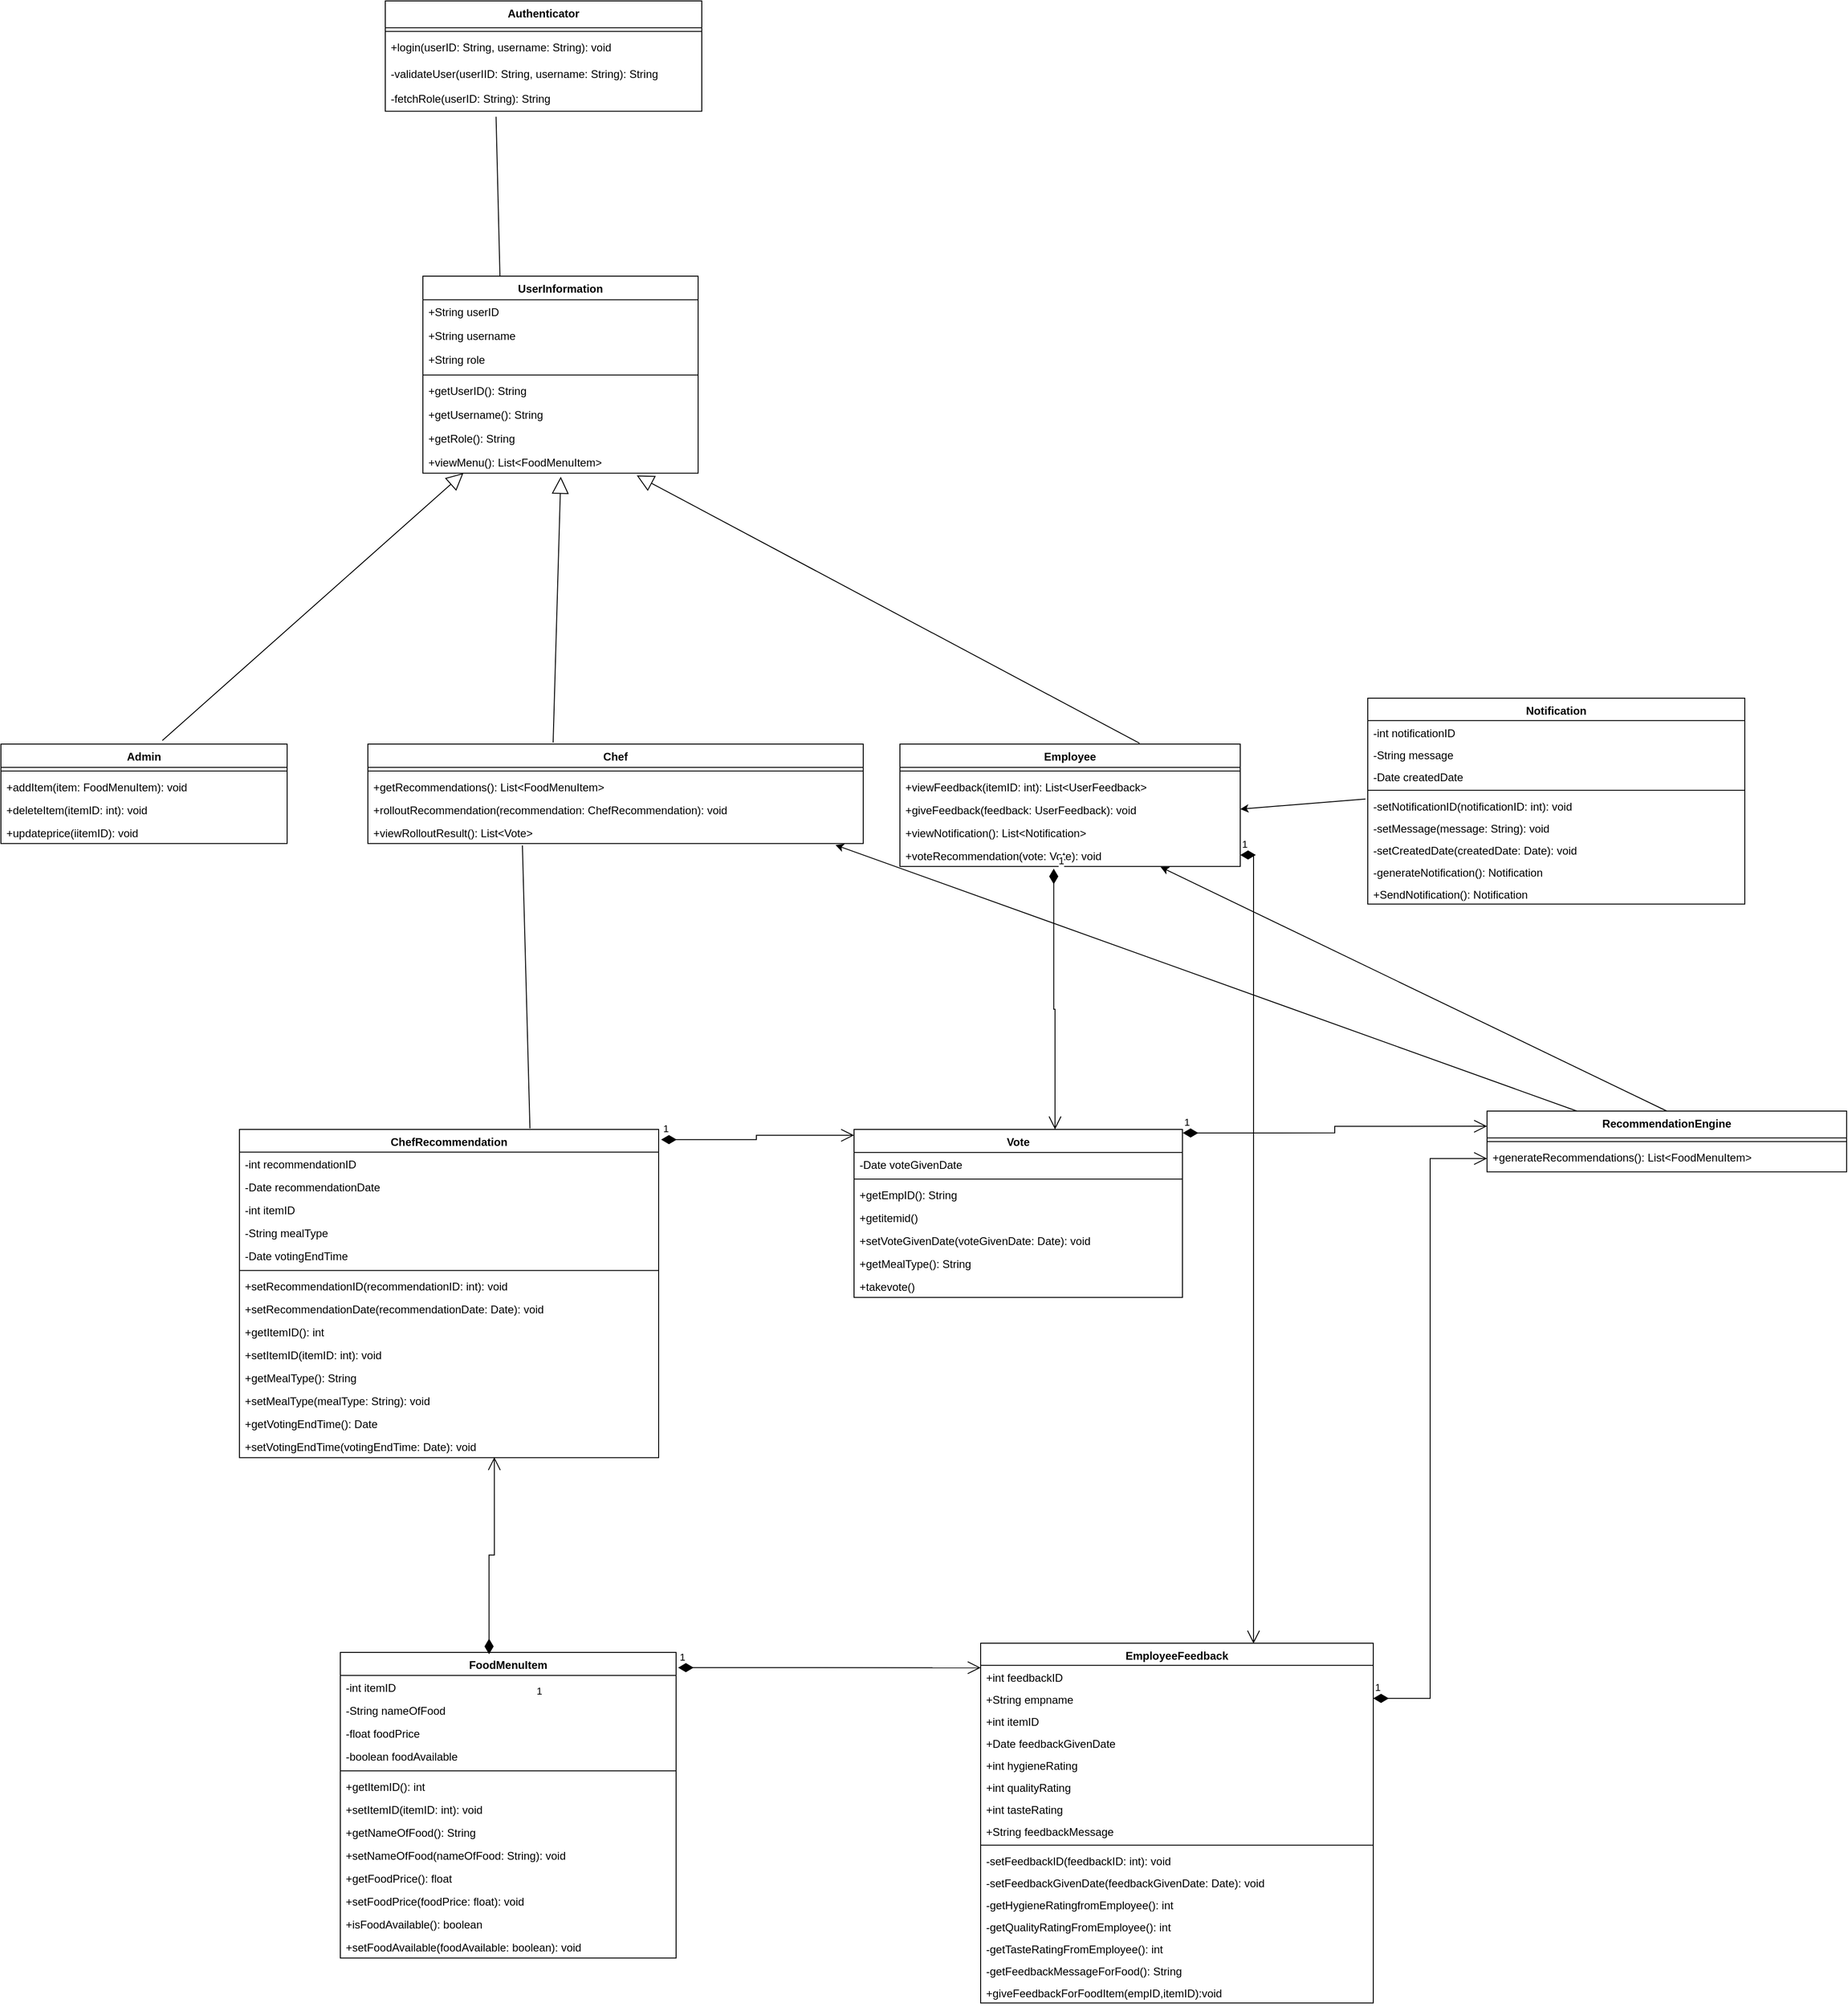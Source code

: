 <mxfile version="24.5.3" type="device">
  <diagram id="C5RBs43oDa-KdzZeNtuy" name="Page-1">
    <mxGraphModel dx="33" dy="411" grid="1" gridSize="10" guides="1" tooltips="1" connect="1" arrows="1" fold="1" page="1" pageScale="1" pageWidth="827" pageHeight="1169" math="0" shadow="0">
      <root>
        <mxCell id="WIyWlLk6GJQsqaUBKTNV-0" />
        <mxCell id="WIyWlLk6GJQsqaUBKTNV-1" parent="WIyWlLk6GJQsqaUBKTNV-0" />
        <mxCell id="cY4BxSLgCt7iq80Eg620-0" value="Authenticator" style="swimlane;fontStyle=1;align=center;verticalAlign=top;childLayout=stackLayout;horizontal=1;startSize=29.2;horizontalStack=0;resizeParent=1;resizeParentMax=0;resizeLast=0;collapsible=0;marginBottom=0;" parent="WIyWlLk6GJQsqaUBKTNV-1" vertex="1">
          <mxGeometry x="1309" y="330" width="345" height="120.2" as="geometry" />
        </mxCell>
        <mxCell id="cY4BxSLgCt7iq80Eg620-1" style="line;strokeWidth=1;fillColor=none;align=left;verticalAlign=middle;spacingTop=-1;spacingLeft=3;spacingRight=3;rotatable=0;labelPosition=right;points=[];portConstraint=eastwest;strokeColor=inherit;" parent="cY4BxSLgCt7iq80Eg620-0" vertex="1">
          <mxGeometry y="29.2" width="345" height="8" as="geometry" />
        </mxCell>
        <mxCell id="cY4BxSLgCt7iq80Eg620-2" value="+login(userID: String, username: String): void" style="text;strokeColor=none;fillColor=none;align=left;verticalAlign=top;spacingLeft=4;spacingRight=4;overflow=hidden;rotatable=0;points=[[0,0.5],[1,0.5]];portConstraint=eastwest;" parent="cY4BxSLgCt7iq80Eg620-0" vertex="1">
          <mxGeometry y="37.2" width="345" height="29" as="geometry" />
        </mxCell>
        <mxCell id="cY4BxSLgCt7iq80Eg620-5" value="-validateUser(userIID: String, username: String): String" style="text;strokeColor=none;fillColor=none;align=left;verticalAlign=top;spacingLeft=4;spacingRight=4;overflow=hidden;rotatable=0;points=[[0,0.5],[1,0.5]];portConstraint=eastwest;" parent="cY4BxSLgCt7iq80Eg620-0" vertex="1">
          <mxGeometry y="66.2" width="345" height="27" as="geometry" />
        </mxCell>
        <mxCell id="cY4BxSLgCt7iq80Eg620-6" value="-fetchRole(userID: String): String" style="text;strokeColor=none;fillColor=none;align=left;verticalAlign=top;spacingLeft=4;spacingRight=4;overflow=hidden;rotatable=0;points=[[0,0.5],[1,0.5]];portConstraint=eastwest;" parent="cY4BxSLgCt7iq80Eg620-0" vertex="1">
          <mxGeometry y="93.2" width="345" height="27" as="geometry" />
        </mxCell>
        <mxCell id="cY4BxSLgCt7iq80Eg620-7" value="UserInformation" style="swimlane;fontStyle=1;align=center;verticalAlign=top;childLayout=stackLayout;horizontal=1;startSize=25.7;horizontalStack=0;resizeParent=1;resizeParentMax=0;resizeLast=0;collapsible=0;marginBottom=0;" parent="WIyWlLk6GJQsqaUBKTNV-1" vertex="1">
          <mxGeometry x="1350" y="630" width="300" height="214.7" as="geometry" />
        </mxCell>
        <mxCell id="cY4BxSLgCt7iq80Eg620-8" value="+String userID" style="text;strokeColor=none;fillColor=none;align=left;verticalAlign=top;spacingLeft=4;spacingRight=4;overflow=hidden;rotatable=0;points=[[0,0.5],[1,0.5]];portConstraint=eastwest;" parent="cY4BxSLgCt7iq80Eg620-7" vertex="1">
          <mxGeometry y="25.7" width="300" height="26" as="geometry" />
        </mxCell>
        <mxCell id="cY4BxSLgCt7iq80Eg620-9" value="+String username" style="text;strokeColor=none;fillColor=none;align=left;verticalAlign=top;spacingLeft=4;spacingRight=4;overflow=hidden;rotatable=0;points=[[0,0.5],[1,0.5]];portConstraint=eastwest;" parent="cY4BxSLgCt7iq80Eg620-7" vertex="1">
          <mxGeometry y="51.7" width="300" height="26" as="geometry" />
        </mxCell>
        <mxCell id="cY4BxSLgCt7iq80Eg620-10" value="+String role" style="text;strokeColor=none;fillColor=none;align=left;verticalAlign=top;spacingLeft=4;spacingRight=4;overflow=hidden;rotatable=0;points=[[0,0.5],[1,0.5]];portConstraint=eastwest;" parent="cY4BxSLgCt7iq80Eg620-7" vertex="1">
          <mxGeometry y="77.7" width="300" height="26" as="geometry" />
        </mxCell>
        <mxCell id="cY4BxSLgCt7iq80Eg620-11" style="line;strokeWidth=1;fillColor=none;align=left;verticalAlign=middle;spacingTop=-1;spacingLeft=3;spacingRight=3;rotatable=0;labelPosition=right;points=[];portConstraint=eastwest;strokeColor=inherit;" parent="cY4BxSLgCt7iq80Eg620-7" vertex="1">
          <mxGeometry y="103.7" width="300" height="8" as="geometry" />
        </mxCell>
        <mxCell id="cY4BxSLgCt7iq80Eg620-12" value="+getUserID(): String" style="text;strokeColor=none;fillColor=none;align=left;verticalAlign=top;spacingLeft=4;spacingRight=4;overflow=hidden;rotatable=0;points=[[0,0.5],[1,0.5]];portConstraint=eastwest;" parent="cY4BxSLgCt7iq80Eg620-7" vertex="1">
          <mxGeometry y="111.7" width="300" height="26" as="geometry" />
        </mxCell>
        <mxCell id="cY4BxSLgCt7iq80Eg620-14" value="+getUsername(): String" style="text;strokeColor=none;fillColor=none;align=left;verticalAlign=top;spacingLeft=4;spacingRight=4;overflow=hidden;rotatable=0;points=[[0,0.5],[1,0.5]];portConstraint=eastwest;" parent="cY4BxSLgCt7iq80Eg620-7" vertex="1">
          <mxGeometry y="137.7" width="300" height="26" as="geometry" />
        </mxCell>
        <mxCell id="cY4BxSLgCt7iq80Eg620-16" value="+getRole(): String" style="text;strokeColor=none;fillColor=none;align=left;verticalAlign=top;spacingLeft=4;spacingRight=4;overflow=hidden;rotatable=0;points=[[0,0.5],[1,0.5]];portConstraint=eastwest;" parent="cY4BxSLgCt7iq80Eg620-7" vertex="1">
          <mxGeometry y="163.7" width="300" height="26" as="geometry" />
        </mxCell>
        <mxCell id="cY4BxSLgCt7iq80Eg620-20" value="+viewMenu(): List&lt;FoodMenuItem&gt;" style="text;strokeColor=none;fillColor=none;align=left;verticalAlign=top;spacingLeft=4;spacingRight=4;overflow=hidden;rotatable=0;points=[[0,0.5],[1,0.5]];portConstraint=eastwest;" parent="cY4BxSLgCt7iq80Eg620-7" vertex="1">
          <mxGeometry y="189.7" width="300" height="25" as="geometry" />
        </mxCell>
        <mxCell id="cY4BxSLgCt7iq80Eg620-18" value="Admin" style="swimlane;fontStyle=1;align=center;verticalAlign=top;childLayout=stackLayout;horizontal=1;startSize=25.385;horizontalStack=0;resizeParent=1;resizeParentMax=0;resizeLast=0;collapsible=0;marginBottom=0;" parent="WIyWlLk6GJQsqaUBKTNV-1" vertex="1">
          <mxGeometry x="890" y="1140" width="312" height="108.385" as="geometry" />
        </mxCell>
        <mxCell id="cY4BxSLgCt7iq80Eg620-19" style="line;strokeWidth=1;fillColor=none;align=left;verticalAlign=middle;spacingTop=-1;spacingLeft=3;spacingRight=3;rotatable=0;labelPosition=right;points=[];portConstraint=eastwest;strokeColor=inherit;" parent="cY4BxSLgCt7iq80Eg620-18" vertex="1">
          <mxGeometry y="25.385" width="312" height="8" as="geometry" />
        </mxCell>
        <mxCell id="cY4BxSLgCt7iq80Eg620-21" value="+addItem(item: FoodMenuItem): void" style="text;strokeColor=none;fillColor=none;align=left;verticalAlign=top;spacingLeft=4;spacingRight=4;overflow=hidden;rotatable=0;points=[[0,0.5],[1,0.5]];portConstraint=eastwest;" parent="cY4BxSLgCt7iq80Eg620-18" vertex="1">
          <mxGeometry y="33.385" width="312" height="25" as="geometry" />
        </mxCell>
        <mxCell id="cY4BxSLgCt7iq80Eg620-22" value="+deleteItem(itemID: int): void" style="text;strokeColor=none;fillColor=none;align=left;verticalAlign=top;spacingLeft=4;spacingRight=4;overflow=hidden;rotatable=0;points=[[0,0.5],[1,0.5]];portConstraint=eastwest;" parent="cY4BxSLgCt7iq80Eg620-18" vertex="1">
          <mxGeometry y="58.385" width="312" height="25" as="geometry" />
        </mxCell>
        <mxCell id="cY4BxSLgCt7iq80Eg620-23" value="+updateprice(iitemID): void" style="text;strokeColor=none;fillColor=none;align=left;verticalAlign=top;spacingLeft=4;spacingRight=4;overflow=hidden;rotatable=0;points=[[0,0.5],[1,0.5]];portConstraint=eastwest;" parent="cY4BxSLgCt7iq80Eg620-18" vertex="1">
          <mxGeometry y="83.385" width="312" height="25" as="geometry" />
        </mxCell>
        <mxCell id="cY4BxSLgCt7iq80Eg620-25" value="Employee" style="swimlane;fontStyle=1;align=center;verticalAlign=top;childLayout=stackLayout;horizontal=1;startSize=25.385;horizontalStack=0;resizeParent=1;resizeParentMax=0;resizeLast=0;collapsible=0;marginBottom=0;" parent="WIyWlLk6GJQsqaUBKTNV-1" vertex="1">
          <mxGeometry x="1870" y="1140" width="371" height="133.385" as="geometry" />
        </mxCell>
        <mxCell id="cY4BxSLgCt7iq80Eg620-26" style="line;strokeWidth=1;fillColor=none;align=left;verticalAlign=middle;spacingTop=-1;spacingLeft=3;spacingRight=3;rotatable=0;labelPosition=right;points=[];portConstraint=eastwest;strokeColor=inherit;" parent="cY4BxSLgCt7iq80Eg620-25" vertex="1">
          <mxGeometry y="25.385" width="371" height="8" as="geometry" />
        </mxCell>
        <mxCell id="cY4BxSLgCt7iq80Eg620-28" value="+viewFeedback(itemID: int): List&lt;UserFeedback&gt;" style="text;strokeColor=none;fillColor=none;align=left;verticalAlign=top;spacingLeft=4;spacingRight=4;overflow=hidden;rotatable=0;points=[[0,0.5],[1,0.5]];portConstraint=eastwest;" parent="cY4BxSLgCt7iq80Eg620-25" vertex="1">
          <mxGeometry y="33.385" width="371" height="25" as="geometry" />
        </mxCell>
        <mxCell id="cY4BxSLgCt7iq80Eg620-29" value="+giveFeedback(feedback: UserFeedback): void" style="text;strokeColor=none;fillColor=none;align=left;verticalAlign=top;spacingLeft=4;spacingRight=4;overflow=hidden;rotatable=0;points=[[0,0.5],[1,0.5]];portConstraint=eastwest;" parent="cY4BxSLgCt7iq80Eg620-25" vertex="1">
          <mxGeometry y="58.385" width="371" height="25" as="geometry" />
        </mxCell>
        <mxCell id="cY4BxSLgCt7iq80Eg620-30" value="+viewNotification(): List&lt;Notification&gt;" style="text;strokeColor=none;fillColor=none;align=left;verticalAlign=top;spacingLeft=4;spacingRight=4;overflow=hidden;rotatable=0;points=[[0,0.5],[1,0.5]];portConstraint=eastwest;" parent="cY4BxSLgCt7iq80Eg620-25" vertex="1">
          <mxGeometry y="83.385" width="371" height="25" as="geometry" />
        </mxCell>
        <mxCell id="cY4BxSLgCt7iq80Eg620-31" value="+voteRecommendation(vote: Vote): void" style="text;strokeColor=none;fillColor=none;align=left;verticalAlign=top;spacingLeft=4;spacingRight=4;overflow=hidden;rotatable=0;points=[[0,0.5],[1,0.5]];portConstraint=eastwest;" parent="cY4BxSLgCt7iq80Eg620-25" vertex="1">
          <mxGeometry y="108.385" width="371" height="25" as="geometry" />
        </mxCell>
        <mxCell id="cY4BxSLgCt7iq80Eg620-32" value="Chef" style="swimlane;fontStyle=1;align=center;verticalAlign=top;childLayout=stackLayout;horizontal=1;startSize=25.385;horizontalStack=0;resizeParent=1;resizeParentMax=0;resizeLast=0;collapsible=0;marginBottom=0;" parent="WIyWlLk6GJQsqaUBKTNV-1" vertex="1">
          <mxGeometry x="1290" y="1140" width="540" height="108.385" as="geometry" />
        </mxCell>
        <mxCell id="cY4BxSLgCt7iq80Eg620-33" style="line;strokeWidth=1;fillColor=none;align=left;verticalAlign=middle;spacingTop=-1;spacingLeft=3;spacingRight=3;rotatable=0;labelPosition=right;points=[];portConstraint=eastwest;strokeColor=inherit;" parent="cY4BxSLgCt7iq80Eg620-32" vertex="1">
          <mxGeometry y="25.385" width="540" height="8" as="geometry" />
        </mxCell>
        <mxCell id="cY4BxSLgCt7iq80Eg620-36" value="+getRecommendations(): List&lt;FoodMenuItem&gt;" style="text;strokeColor=none;fillColor=none;align=left;verticalAlign=top;spacingLeft=4;spacingRight=4;overflow=hidden;rotatable=0;points=[[0,0.5],[1,0.5]];portConstraint=eastwest;" parent="cY4BxSLgCt7iq80Eg620-32" vertex="1">
          <mxGeometry y="33.385" width="540" height="25" as="geometry" />
        </mxCell>
        <mxCell id="cY4BxSLgCt7iq80Eg620-37" value="+rolloutRecommendation(recommendation: ChefRecommendation): void" style="text;strokeColor=none;fillColor=none;align=left;verticalAlign=top;spacingLeft=4;spacingRight=4;overflow=hidden;rotatable=0;points=[[0,0.5],[1,0.5]];portConstraint=eastwest;" parent="cY4BxSLgCt7iq80Eg620-32" vertex="1">
          <mxGeometry y="58.385" width="540" height="25" as="geometry" />
        </mxCell>
        <mxCell id="cY4BxSLgCt7iq80Eg620-38" value="+viewRolloutResult(): List&lt;Vote&gt;" style="text;strokeColor=none;fillColor=none;align=left;verticalAlign=top;spacingLeft=4;spacingRight=4;overflow=hidden;rotatable=0;points=[[0,0.5],[1,0.5]];portConstraint=eastwest;" parent="cY4BxSLgCt7iq80Eg620-32" vertex="1">
          <mxGeometry y="83.385" width="540" height="25" as="geometry" />
        </mxCell>
        <mxCell id="cY4BxSLgCt7iq80Eg620-39" value="FoodMenuItem" style="swimlane;fontStyle=1;align=center;verticalAlign=top;childLayout=stackLayout;horizontal=1;startSize=25.077;horizontalStack=0;resizeParent=1;resizeParentMax=0;resizeLast=0;collapsible=0;marginBottom=0;" parent="WIyWlLk6GJQsqaUBKTNV-1" vertex="1">
          <mxGeometry x="1260" y="2130" width="366" height="333.077" as="geometry" />
        </mxCell>
        <mxCell id="cY4BxSLgCt7iq80Eg620-40" value="-int itemID" style="text;strokeColor=none;fillColor=none;align=left;verticalAlign=top;spacingLeft=4;spacingRight=4;overflow=hidden;rotatable=0;points=[[0,0.5],[1,0.5]];portConstraint=eastwest;" parent="cY4BxSLgCt7iq80Eg620-39" vertex="1">
          <mxGeometry y="25.077" width="366" height="25" as="geometry" />
        </mxCell>
        <mxCell id="cY4BxSLgCt7iq80Eg620-41" value="-String nameOfFood" style="text;strokeColor=none;fillColor=none;align=left;verticalAlign=top;spacingLeft=4;spacingRight=4;overflow=hidden;rotatable=0;points=[[0,0.5],[1,0.5]];portConstraint=eastwest;" parent="cY4BxSLgCt7iq80Eg620-39" vertex="1">
          <mxGeometry y="50.077" width="366" height="25" as="geometry" />
        </mxCell>
        <mxCell id="cY4BxSLgCt7iq80Eg620-42" value="-float foodPrice" style="text;strokeColor=none;fillColor=none;align=left;verticalAlign=top;spacingLeft=4;spacingRight=4;overflow=hidden;rotatable=0;points=[[0,0.5],[1,0.5]];portConstraint=eastwest;" parent="cY4BxSLgCt7iq80Eg620-39" vertex="1">
          <mxGeometry y="75.077" width="366" height="25" as="geometry" />
        </mxCell>
        <mxCell id="cY4BxSLgCt7iq80Eg620-43" value="-boolean foodAvailable" style="text;strokeColor=none;fillColor=none;align=left;verticalAlign=top;spacingLeft=4;spacingRight=4;overflow=hidden;rotatable=0;points=[[0,0.5],[1,0.5]];portConstraint=eastwest;" parent="cY4BxSLgCt7iq80Eg620-39" vertex="1">
          <mxGeometry y="100.077" width="366" height="25" as="geometry" />
        </mxCell>
        <mxCell id="cY4BxSLgCt7iq80Eg620-44" style="line;strokeWidth=1;fillColor=none;align=left;verticalAlign=middle;spacingTop=-1;spacingLeft=3;spacingRight=3;rotatable=0;labelPosition=right;points=[];portConstraint=eastwest;strokeColor=inherit;" parent="cY4BxSLgCt7iq80Eg620-39" vertex="1">
          <mxGeometry y="125.077" width="366" height="8" as="geometry" />
        </mxCell>
        <mxCell id="cY4BxSLgCt7iq80Eg620-45" value="+getItemID(): int" style="text;strokeColor=none;fillColor=none;align=left;verticalAlign=top;spacingLeft=4;spacingRight=4;overflow=hidden;rotatable=0;points=[[0,0.5],[1,0.5]];portConstraint=eastwest;" parent="cY4BxSLgCt7iq80Eg620-39" vertex="1">
          <mxGeometry y="133.077" width="366" height="25" as="geometry" />
        </mxCell>
        <mxCell id="cY4BxSLgCt7iq80Eg620-46" value="+setItemID(itemID: int): void" style="text;strokeColor=none;fillColor=none;align=left;verticalAlign=top;spacingLeft=4;spacingRight=4;overflow=hidden;rotatable=0;points=[[0,0.5],[1,0.5]];portConstraint=eastwest;" parent="cY4BxSLgCt7iq80Eg620-39" vertex="1">
          <mxGeometry y="158.077" width="366" height="25" as="geometry" />
        </mxCell>
        <mxCell id="cY4BxSLgCt7iq80Eg620-47" value="+getNameOfFood(): String" style="text;strokeColor=none;fillColor=none;align=left;verticalAlign=top;spacingLeft=4;spacingRight=4;overflow=hidden;rotatable=0;points=[[0,0.5],[1,0.5]];portConstraint=eastwest;" parent="cY4BxSLgCt7iq80Eg620-39" vertex="1">
          <mxGeometry y="183.077" width="366" height="25" as="geometry" />
        </mxCell>
        <mxCell id="cY4BxSLgCt7iq80Eg620-48" value="+setNameOfFood(nameOfFood: String): void" style="text;strokeColor=none;fillColor=none;align=left;verticalAlign=top;spacingLeft=4;spacingRight=4;overflow=hidden;rotatable=0;points=[[0,0.5],[1,0.5]];portConstraint=eastwest;" parent="cY4BxSLgCt7iq80Eg620-39" vertex="1">
          <mxGeometry y="208.077" width="366" height="25" as="geometry" />
        </mxCell>
        <mxCell id="cY4BxSLgCt7iq80Eg620-49" value="+getFoodPrice(): float" style="text;strokeColor=none;fillColor=none;align=left;verticalAlign=top;spacingLeft=4;spacingRight=4;overflow=hidden;rotatable=0;points=[[0,0.5],[1,0.5]];portConstraint=eastwest;" parent="cY4BxSLgCt7iq80Eg620-39" vertex="1">
          <mxGeometry y="233.077" width="366" height="25" as="geometry" />
        </mxCell>
        <mxCell id="cY4BxSLgCt7iq80Eg620-50" value="+setFoodPrice(foodPrice: float): void" style="text;strokeColor=none;fillColor=none;align=left;verticalAlign=top;spacingLeft=4;spacingRight=4;overflow=hidden;rotatable=0;points=[[0,0.5],[1,0.5]];portConstraint=eastwest;" parent="cY4BxSLgCt7iq80Eg620-39" vertex="1">
          <mxGeometry y="258.077" width="366" height="25" as="geometry" />
        </mxCell>
        <mxCell id="cY4BxSLgCt7iq80Eg620-51" value="+isFoodAvailable(): boolean" style="text;strokeColor=none;fillColor=none;align=left;verticalAlign=top;spacingLeft=4;spacingRight=4;overflow=hidden;rotatable=0;points=[[0,0.5],[1,0.5]];portConstraint=eastwest;" parent="cY4BxSLgCt7iq80Eg620-39" vertex="1">
          <mxGeometry y="283.077" width="366" height="25" as="geometry" />
        </mxCell>
        <mxCell id="cY4BxSLgCt7iq80Eg620-52" value="+setFoodAvailable(foodAvailable: boolean): void" style="text;strokeColor=none;fillColor=none;align=left;verticalAlign=top;spacingLeft=4;spacingRight=4;overflow=hidden;rotatable=0;points=[[0,0.5],[1,0.5]];portConstraint=eastwest;" parent="cY4BxSLgCt7iq80Eg620-39" vertex="1">
          <mxGeometry y="308.077" width="366" height="25" as="geometry" />
        </mxCell>
        <mxCell id="cY4BxSLgCt7iq80Eg620-53" value="EmployeeFeedback" style="swimlane;fontStyle=1;align=center;verticalAlign=top;childLayout=stackLayout;horizontal=1;startSize=24.08;horizontalStack=0;resizeParent=1;resizeParentMax=0;resizeLast=0;collapsible=0;marginBottom=0;" parent="WIyWlLk6GJQsqaUBKTNV-1" vertex="1">
          <mxGeometry x="1958" y="2120" width="428" height="392.08" as="geometry" />
        </mxCell>
        <mxCell id="cY4BxSLgCt7iq80Eg620-54" value="+int feedbackID" style="text;strokeColor=none;fillColor=none;align=left;verticalAlign=top;spacingLeft=4;spacingRight=4;overflow=hidden;rotatable=0;points=[[0,0.5],[1,0.5]];portConstraint=eastwest;" parent="cY4BxSLgCt7iq80Eg620-53" vertex="1">
          <mxGeometry y="24.08" width="428" height="24" as="geometry" />
        </mxCell>
        <mxCell id="cY4BxSLgCt7iq80Eg620-55" value="+String empname" style="text;strokeColor=none;fillColor=none;align=left;verticalAlign=top;spacingLeft=4;spacingRight=4;overflow=hidden;rotatable=0;points=[[0,0.5],[1,0.5]];portConstraint=eastwest;" parent="cY4BxSLgCt7iq80Eg620-53" vertex="1">
          <mxGeometry y="48.08" width="428" height="24" as="geometry" />
        </mxCell>
        <mxCell id="cY4BxSLgCt7iq80Eg620-56" value="+int itemID" style="text;strokeColor=none;fillColor=none;align=left;verticalAlign=top;spacingLeft=4;spacingRight=4;overflow=hidden;rotatable=0;points=[[0,0.5],[1,0.5]];portConstraint=eastwest;" parent="cY4BxSLgCt7iq80Eg620-53" vertex="1">
          <mxGeometry y="72.08" width="428" height="24" as="geometry" />
        </mxCell>
        <mxCell id="cY4BxSLgCt7iq80Eg620-57" value="+Date feedbackGivenDate" style="text;strokeColor=none;fillColor=none;align=left;verticalAlign=top;spacingLeft=4;spacingRight=4;overflow=hidden;rotatable=0;points=[[0,0.5],[1,0.5]];portConstraint=eastwest;" parent="cY4BxSLgCt7iq80Eg620-53" vertex="1">
          <mxGeometry y="96.08" width="428" height="24" as="geometry" />
        </mxCell>
        <mxCell id="cY4BxSLgCt7iq80Eg620-58" value="+int hygieneRating" style="text;strokeColor=none;fillColor=none;align=left;verticalAlign=top;spacingLeft=4;spacingRight=4;overflow=hidden;rotatable=0;points=[[0,0.5],[1,0.5]];portConstraint=eastwest;" parent="cY4BxSLgCt7iq80Eg620-53" vertex="1">
          <mxGeometry y="120.08" width="428" height="24" as="geometry" />
        </mxCell>
        <mxCell id="cY4BxSLgCt7iq80Eg620-59" value="+int qualityRating" style="text;strokeColor=none;fillColor=none;align=left;verticalAlign=top;spacingLeft=4;spacingRight=4;overflow=hidden;rotatable=0;points=[[0,0.5],[1,0.5]];portConstraint=eastwest;" parent="cY4BxSLgCt7iq80Eg620-53" vertex="1">
          <mxGeometry y="144.08" width="428" height="24" as="geometry" />
        </mxCell>
        <mxCell id="cY4BxSLgCt7iq80Eg620-60" value="+int tasteRating" style="text;strokeColor=none;fillColor=none;align=left;verticalAlign=top;spacingLeft=4;spacingRight=4;overflow=hidden;rotatable=0;points=[[0,0.5],[1,0.5]];portConstraint=eastwest;" parent="cY4BxSLgCt7iq80Eg620-53" vertex="1">
          <mxGeometry y="168.08" width="428" height="24" as="geometry" />
        </mxCell>
        <mxCell id="cY4BxSLgCt7iq80Eg620-61" value="+String feedbackMessage" style="text;strokeColor=none;fillColor=none;align=left;verticalAlign=top;spacingLeft=4;spacingRight=4;overflow=hidden;rotatable=0;points=[[0,0.5],[1,0.5]];portConstraint=eastwest;" parent="cY4BxSLgCt7iq80Eg620-53" vertex="1">
          <mxGeometry y="192.08" width="428" height="24" as="geometry" />
        </mxCell>
        <mxCell id="cY4BxSLgCt7iq80Eg620-62" style="line;strokeWidth=1;fillColor=none;align=left;verticalAlign=middle;spacingTop=-1;spacingLeft=3;spacingRight=3;rotatable=0;labelPosition=right;points=[];portConstraint=eastwest;strokeColor=inherit;" parent="cY4BxSLgCt7iq80Eg620-53" vertex="1">
          <mxGeometry y="216.08" width="428" height="8" as="geometry" />
        </mxCell>
        <mxCell id="cY4BxSLgCt7iq80Eg620-64" value="-setFeedbackID(feedbackID: int): void" style="text;strokeColor=none;fillColor=none;align=left;verticalAlign=top;spacingLeft=4;spacingRight=4;overflow=hidden;rotatable=0;points=[[0,0.5],[1,0.5]];portConstraint=eastwest;" parent="cY4BxSLgCt7iq80Eg620-53" vertex="1">
          <mxGeometry y="224.08" width="428" height="24" as="geometry" />
        </mxCell>
        <mxCell id="cY4BxSLgCt7iq80Eg620-70" value="-setFeedbackGivenDate(feedbackGivenDate: Date): void" style="text;strokeColor=none;fillColor=none;align=left;verticalAlign=top;spacingLeft=4;spacingRight=4;overflow=hidden;rotatable=0;points=[[0,0.5],[1,0.5]];portConstraint=eastwest;" parent="cY4BxSLgCt7iq80Eg620-53" vertex="1">
          <mxGeometry y="248.08" width="428" height="24" as="geometry" />
        </mxCell>
        <mxCell id="cY4BxSLgCt7iq80Eg620-71" value="-getHygieneRatingfromEmployee(): int" style="text;strokeColor=none;fillColor=none;align=left;verticalAlign=top;spacingLeft=4;spacingRight=4;overflow=hidden;rotatable=0;points=[[0,0.5],[1,0.5]];portConstraint=eastwest;" parent="cY4BxSLgCt7iq80Eg620-53" vertex="1">
          <mxGeometry y="272.08" width="428" height="24" as="geometry" />
        </mxCell>
        <mxCell id="cY4BxSLgCt7iq80Eg620-73" value="-getQualityRatingFromEmployee(): int" style="text;strokeColor=none;fillColor=none;align=left;verticalAlign=top;spacingLeft=4;spacingRight=4;overflow=hidden;rotatable=0;points=[[0,0.5],[1,0.5]];portConstraint=eastwest;" parent="cY4BxSLgCt7iq80Eg620-53" vertex="1">
          <mxGeometry y="296.08" width="428" height="24" as="geometry" />
        </mxCell>
        <mxCell id="cY4BxSLgCt7iq80Eg620-75" value="-getTasteRatingFromEmployee(): int" style="text;strokeColor=none;fillColor=none;align=left;verticalAlign=top;spacingLeft=4;spacingRight=4;overflow=hidden;rotatable=0;points=[[0,0.5],[1,0.5]];portConstraint=eastwest;" parent="cY4BxSLgCt7iq80Eg620-53" vertex="1">
          <mxGeometry y="320.08" width="428" height="24" as="geometry" />
        </mxCell>
        <mxCell id="cY4BxSLgCt7iq80Eg620-77" value="-getFeedbackMessageForFood(): String" style="text;strokeColor=none;fillColor=none;align=left;verticalAlign=top;spacingLeft=4;spacingRight=4;overflow=hidden;rotatable=0;points=[[0,0.5],[1,0.5]];portConstraint=eastwest;" parent="cY4BxSLgCt7iq80Eg620-53" vertex="1">
          <mxGeometry y="344.08" width="428" height="24" as="geometry" />
        </mxCell>
        <mxCell id="--QUuMbQdPjx6qEVResA-56" value="+giveFeedbackForFoodItem(empID,itemID):void " style="text;strokeColor=none;fillColor=none;align=left;verticalAlign=top;spacingLeft=4;spacingRight=4;overflow=hidden;rotatable=0;points=[[0,0.5],[1,0.5]];portConstraint=eastwest;" parent="cY4BxSLgCt7iq80Eg620-53" vertex="1">
          <mxGeometry y="368.08" width="428" height="24" as="geometry" />
        </mxCell>
        <mxCell id="cY4BxSLgCt7iq80Eg620-79" value="RecommendationEngine" style="swimlane;fontStyle=1;align=center;verticalAlign=top;childLayout=stackLayout;horizontal=1;startSize=29.2;horizontalStack=0;resizeParent=1;resizeParentMax=0;resizeLast=0;collapsible=0;marginBottom=0;" parent="WIyWlLk6GJQsqaUBKTNV-1" vertex="1">
          <mxGeometry x="2510" y="1540" width="392" height="66.2" as="geometry" />
        </mxCell>
        <mxCell id="cY4BxSLgCt7iq80Eg620-80" style="line;strokeWidth=1;fillColor=none;align=left;verticalAlign=middle;spacingTop=-1;spacingLeft=3;spacingRight=3;rotatable=0;labelPosition=right;points=[];portConstraint=eastwest;strokeColor=inherit;" parent="cY4BxSLgCt7iq80Eg620-79" vertex="1">
          <mxGeometry y="29.2" width="392" height="8" as="geometry" />
        </mxCell>
        <mxCell id="cY4BxSLgCt7iq80Eg620-81" value="+generateRecommendations(): List&lt;FoodMenuItem&gt;" style="text;strokeColor=none;fillColor=none;align=left;verticalAlign=top;spacingLeft=4;spacingRight=4;overflow=hidden;rotatable=0;points=[[0,0.5],[1,0.5]];portConstraint=eastwest;" parent="cY4BxSLgCt7iq80Eg620-79" vertex="1">
          <mxGeometry y="37.2" width="392" height="29" as="geometry" />
        </mxCell>
        <mxCell id="cY4BxSLgCt7iq80Eg620-82" value="Notification" style="swimlane;fontStyle=1;align=center;verticalAlign=top;childLayout=stackLayout;horizontal=1;startSize=24.421;horizontalStack=0;resizeParent=1;resizeParentMax=0;resizeLast=0;collapsible=0;marginBottom=0;" parent="WIyWlLk6GJQsqaUBKTNV-1" vertex="1">
          <mxGeometry x="2380" y="1090" width="411" height="224.421" as="geometry" />
        </mxCell>
        <mxCell id="cY4BxSLgCt7iq80Eg620-83" value="-int notificationID" style="text;strokeColor=none;fillColor=none;align=left;verticalAlign=top;spacingLeft=4;spacingRight=4;overflow=hidden;rotatable=0;points=[[0,0.5],[1,0.5]];portConstraint=eastwest;" parent="cY4BxSLgCt7iq80Eg620-82" vertex="1">
          <mxGeometry y="24.421" width="411" height="24" as="geometry" />
        </mxCell>
        <mxCell id="cY4BxSLgCt7iq80Eg620-85" value="-String message" style="text;strokeColor=none;fillColor=none;align=left;verticalAlign=top;spacingLeft=4;spacingRight=4;overflow=hidden;rotatable=0;points=[[0,0.5],[1,0.5]];portConstraint=eastwest;" parent="cY4BxSLgCt7iq80Eg620-82" vertex="1">
          <mxGeometry y="48.421" width="411" height="24" as="geometry" />
        </mxCell>
        <mxCell id="cY4BxSLgCt7iq80Eg620-86" value="-Date createdDate" style="text;strokeColor=none;fillColor=none;align=left;verticalAlign=top;spacingLeft=4;spacingRight=4;overflow=hidden;rotatable=0;points=[[0,0.5],[1,0.5]];portConstraint=eastwest;" parent="cY4BxSLgCt7iq80Eg620-82" vertex="1">
          <mxGeometry y="72.421" width="411" height="24" as="geometry" />
        </mxCell>
        <mxCell id="cY4BxSLgCt7iq80Eg620-89" style="line;strokeWidth=1;fillColor=none;align=left;verticalAlign=middle;spacingTop=-1;spacingLeft=3;spacingRight=3;rotatable=0;labelPosition=right;points=[];portConstraint=eastwest;strokeColor=inherit;" parent="cY4BxSLgCt7iq80Eg620-82" vertex="1">
          <mxGeometry y="96.421" width="411" height="8" as="geometry" />
        </mxCell>
        <mxCell id="cY4BxSLgCt7iq80Eg620-91" value="-setNotificationID(notificationID: int): void" style="text;strokeColor=none;fillColor=none;align=left;verticalAlign=top;spacingLeft=4;spacingRight=4;overflow=hidden;rotatable=0;points=[[0,0.5],[1,0.5]];portConstraint=eastwest;" parent="cY4BxSLgCt7iq80Eg620-82" vertex="1">
          <mxGeometry y="104.421" width="411" height="24" as="geometry" />
        </mxCell>
        <mxCell id="cY4BxSLgCt7iq80Eg620-95" value="-setMessage(message: String): void" style="text;strokeColor=none;fillColor=none;align=left;verticalAlign=top;spacingLeft=4;spacingRight=4;overflow=hidden;rotatable=0;points=[[0,0.5],[1,0.5]];portConstraint=eastwest;" parent="cY4BxSLgCt7iq80Eg620-82" vertex="1">
          <mxGeometry y="128.421" width="411" height="24" as="geometry" />
        </mxCell>
        <mxCell id="cY4BxSLgCt7iq80Eg620-97" value="-setCreatedDate(createdDate: Date): void" style="text;strokeColor=none;fillColor=none;align=left;verticalAlign=top;spacingLeft=4;spacingRight=4;overflow=hidden;rotatable=0;points=[[0,0.5],[1,0.5]];portConstraint=eastwest;" parent="cY4BxSLgCt7iq80Eg620-82" vertex="1">
          <mxGeometry y="152.421" width="411" height="24" as="geometry" />
        </mxCell>
        <mxCell id="--QUuMbQdPjx6qEVResA-57" value="-generateNotification(): Notification&#xa;" style="text;strokeColor=none;fillColor=none;align=left;verticalAlign=top;spacingLeft=4;spacingRight=4;overflow=hidden;rotatable=0;points=[[0,0.5],[1,0.5]];portConstraint=eastwest;" parent="cY4BxSLgCt7iq80Eg620-82" vertex="1">
          <mxGeometry y="176.421" width="411" height="24" as="geometry" />
        </mxCell>
        <mxCell id="ByHKF8HZ1j_MsgzBYCnc-2" value="+SendNotification(): Notification&#xa;" style="text;strokeColor=none;fillColor=none;align=left;verticalAlign=top;spacingLeft=4;spacingRight=4;overflow=hidden;rotatable=0;points=[[0,0.5],[1,0.5]];portConstraint=eastwest;" vertex="1" parent="cY4BxSLgCt7iq80Eg620-82">
          <mxGeometry y="200.421" width="411" height="24" as="geometry" />
        </mxCell>
        <mxCell id="cY4BxSLgCt7iq80Eg620-102" value="ChefRecommendation" style="swimlane;fontStyle=1;align=center;verticalAlign=top;childLayout=stackLayout;horizontal=1;startSize=24.688;horizontalStack=0;resizeParent=1;resizeParentMax=0;resizeLast=0;collapsible=0;marginBottom=0;" parent="WIyWlLk6GJQsqaUBKTNV-1" vertex="1">
          <mxGeometry x="1150" y="1560" width="457" height="357.688" as="geometry" />
        </mxCell>
        <mxCell id="cY4BxSLgCt7iq80Eg620-103" value="-int recommendationID" style="text;strokeColor=none;fillColor=none;align=left;verticalAlign=top;spacingLeft=4;spacingRight=4;overflow=hidden;rotatable=0;points=[[0,0.5],[1,0.5]];portConstraint=eastwest;" parent="cY4BxSLgCt7iq80Eg620-102" vertex="1">
          <mxGeometry y="24.688" width="457" height="25" as="geometry" />
        </mxCell>
        <mxCell id="cY4BxSLgCt7iq80Eg620-104" value="-Date recommendationDate" style="text;strokeColor=none;fillColor=none;align=left;verticalAlign=top;spacingLeft=4;spacingRight=4;overflow=hidden;rotatable=0;points=[[0,0.5],[1,0.5]];portConstraint=eastwest;" parent="cY4BxSLgCt7iq80Eg620-102" vertex="1">
          <mxGeometry y="49.688" width="457" height="25" as="geometry" />
        </mxCell>
        <mxCell id="cY4BxSLgCt7iq80Eg620-105" value="-int itemID" style="text;strokeColor=none;fillColor=none;align=left;verticalAlign=top;spacingLeft=4;spacingRight=4;overflow=hidden;rotatable=0;points=[[0,0.5],[1,0.5]];portConstraint=eastwest;" parent="cY4BxSLgCt7iq80Eg620-102" vertex="1">
          <mxGeometry y="74.688" width="457" height="25" as="geometry" />
        </mxCell>
        <mxCell id="cY4BxSLgCt7iq80Eg620-106" value="-String mealType" style="text;strokeColor=none;fillColor=none;align=left;verticalAlign=top;spacingLeft=4;spacingRight=4;overflow=hidden;rotatable=0;points=[[0,0.5],[1,0.5]];portConstraint=eastwest;" parent="cY4BxSLgCt7iq80Eg620-102" vertex="1">
          <mxGeometry y="99.688" width="457" height="25" as="geometry" />
        </mxCell>
        <mxCell id="cY4BxSLgCt7iq80Eg620-107" value="-Date votingEndTime" style="text;strokeColor=none;fillColor=none;align=left;verticalAlign=top;spacingLeft=4;spacingRight=4;overflow=hidden;rotatable=0;points=[[0,0.5],[1,0.5]];portConstraint=eastwest;" parent="cY4BxSLgCt7iq80Eg620-102" vertex="1">
          <mxGeometry y="124.688" width="457" height="25" as="geometry" />
        </mxCell>
        <mxCell id="cY4BxSLgCt7iq80Eg620-108" style="line;strokeWidth=1;fillColor=none;align=left;verticalAlign=middle;spacingTop=-1;spacingLeft=3;spacingRight=3;rotatable=0;labelPosition=right;points=[];portConstraint=eastwest;strokeColor=inherit;" parent="cY4BxSLgCt7iq80Eg620-102" vertex="1">
          <mxGeometry y="149.688" width="457" height="8" as="geometry" />
        </mxCell>
        <mxCell id="cY4BxSLgCt7iq80Eg620-110" value="+setRecommendationID(recommendationID: int): void" style="text;strokeColor=none;fillColor=none;align=left;verticalAlign=top;spacingLeft=4;spacingRight=4;overflow=hidden;rotatable=0;points=[[0,0.5],[1,0.5]];portConstraint=eastwest;" parent="cY4BxSLgCt7iq80Eg620-102" vertex="1">
          <mxGeometry y="157.688" width="457" height="25" as="geometry" />
        </mxCell>
        <mxCell id="cY4BxSLgCt7iq80Eg620-112" value="+setRecommendationDate(recommendationDate: Date): void" style="text;strokeColor=none;fillColor=none;align=left;verticalAlign=top;spacingLeft=4;spacingRight=4;overflow=hidden;rotatable=0;points=[[0,0.5],[1,0.5]];portConstraint=eastwest;" parent="cY4BxSLgCt7iq80Eg620-102" vertex="1">
          <mxGeometry y="182.688" width="457" height="25" as="geometry" />
        </mxCell>
        <mxCell id="cY4BxSLgCt7iq80Eg620-113" value="+getItemID(): int" style="text;strokeColor=none;fillColor=none;align=left;verticalAlign=top;spacingLeft=4;spacingRight=4;overflow=hidden;rotatable=0;points=[[0,0.5],[1,0.5]];portConstraint=eastwest;" parent="cY4BxSLgCt7iq80Eg620-102" vertex="1">
          <mxGeometry y="207.688" width="457" height="25" as="geometry" />
        </mxCell>
        <mxCell id="cY4BxSLgCt7iq80Eg620-114" value="+setItemID(itemID: int): void" style="text;strokeColor=none;fillColor=none;align=left;verticalAlign=top;spacingLeft=4;spacingRight=4;overflow=hidden;rotatable=0;points=[[0,0.5],[1,0.5]];portConstraint=eastwest;" parent="cY4BxSLgCt7iq80Eg620-102" vertex="1">
          <mxGeometry y="232.688" width="457" height="25" as="geometry" />
        </mxCell>
        <mxCell id="cY4BxSLgCt7iq80Eg620-115" value="+getMealType(): String" style="text;strokeColor=none;fillColor=none;align=left;verticalAlign=top;spacingLeft=4;spacingRight=4;overflow=hidden;rotatable=0;points=[[0,0.5],[1,0.5]];portConstraint=eastwest;" parent="cY4BxSLgCt7iq80Eg620-102" vertex="1">
          <mxGeometry y="257.688" width="457" height="25" as="geometry" />
        </mxCell>
        <mxCell id="cY4BxSLgCt7iq80Eg620-116" value="+setMealType(mealType: String): void" style="text;strokeColor=none;fillColor=none;align=left;verticalAlign=top;spacingLeft=4;spacingRight=4;overflow=hidden;rotatable=0;points=[[0,0.5],[1,0.5]];portConstraint=eastwest;" parent="cY4BxSLgCt7iq80Eg620-102" vertex="1">
          <mxGeometry y="282.688" width="457" height="25" as="geometry" />
        </mxCell>
        <mxCell id="cY4BxSLgCt7iq80Eg620-117" value="+getVotingEndTime(): Date" style="text;strokeColor=none;fillColor=none;align=left;verticalAlign=top;spacingLeft=4;spacingRight=4;overflow=hidden;rotatable=0;points=[[0,0.5],[1,0.5]];portConstraint=eastwest;" parent="cY4BxSLgCt7iq80Eg620-102" vertex="1">
          <mxGeometry y="307.688" width="457" height="25" as="geometry" />
        </mxCell>
        <mxCell id="cY4BxSLgCt7iq80Eg620-118" value="+setVotingEndTime(votingEndTime: Date): void" style="text;strokeColor=none;fillColor=none;align=left;verticalAlign=top;spacingLeft=4;spacingRight=4;overflow=hidden;rotatable=0;points=[[0,0.5],[1,0.5]];portConstraint=eastwest;" parent="cY4BxSLgCt7iq80Eg620-102" vertex="1">
          <mxGeometry y="332.688" width="457" height="25" as="geometry" />
        </mxCell>
        <mxCell id="cY4BxSLgCt7iq80Eg620-119" value="Vote" style="swimlane;fontStyle=1;align=center;verticalAlign=top;childLayout=stackLayout;horizontal=1;startSize=25.077;horizontalStack=0;resizeParent=1;resizeParentMax=0;resizeLast=0;collapsible=0;marginBottom=0;" parent="WIyWlLk6GJQsqaUBKTNV-1" vertex="1">
          <mxGeometry x="1820" y="1560" width="358" height="183.077" as="geometry" />
        </mxCell>
        <mxCell id="cY4BxSLgCt7iq80Eg620-121" value="-Date voteGivenDate" style="text;strokeColor=none;fillColor=none;align=left;verticalAlign=top;spacingLeft=4;spacingRight=4;overflow=hidden;rotatable=0;points=[[0,0.5],[1,0.5]];portConstraint=eastwest;" parent="cY4BxSLgCt7iq80Eg620-119" vertex="1">
          <mxGeometry y="25.077" width="358" height="25" as="geometry" />
        </mxCell>
        <mxCell id="cY4BxSLgCt7iq80Eg620-124" style="line;strokeWidth=1;fillColor=none;align=left;verticalAlign=middle;spacingTop=-1;spacingLeft=3;spacingRight=3;rotatable=0;labelPosition=right;points=[];portConstraint=eastwest;strokeColor=inherit;" parent="cY4BxSLgCt7iq80Eg620-119" vertex="1">
          <mxGeometry y="50.077" width="358" height="8" as="geometry" />
        </mxCell>
        <mxCell id="cY4BxSLgCt7iq80Eg620-125" value="+getEmpID(): String" style="text;strokeColor=none;fillColor=none;align=left;verticalAlign=top;spacingLeft=4;spacingRight=4;overflow=hidden;rotatable=0;points=[[0,0.5],[1,0.5]];portConstraint=eastwest;" parent="cY4BxSLgCt7iq80Eg620-119" vertex="1">
          <mxGeometry y="58.077" width="358" height="25" as="geometry" />
        </mxCell>
        <mxCell id="--QUuMbQdPjx6qEVResA-26" value="+getitemid()" style="text;strokeColor=none;fillColor=none;align=left;verticalAlign=top;spacingLeft=4;spacingRight=4;overflow=hidden;rotatable=0;points=[[0,0.5],[1,0.5]];portConstraint=eastwest;" parent="cY4BxSLgCt7iq80Eg620-119" vertex="1">
          <mxGeometry y="83.077" width="358" height="25" as="geometry" />
        </mxCell>
        <mxCell id="cY4BxSLgCt7iq80Eg620-128" value="+setVoteGivenDate(voteGivenDate: Date): void" style="text;strokeColor=none;fillColor=none;align=left;verticalAlign=top;spacingLeft=4;spacingRight=4;overflow=hidden;rotatable=0;points=[[0,0.5],[1,0.5]];portConstraint=eastwest;" parent="cY4BxSLgCt7iq80Eg620-119" vertex="1">
          <mxGeometry y="108.077" width="358" height="25" as="geometry" />
        </mxCell>
        <mxCell id="cY4BxSLgCt7iq80Eg620-129" value="+getMealType(): String" style="text;strokeColor=none;fillColor=none;align=left;verticalAlign=top;spacingLeft=4;spacingRight=4;overflow=hidden;rotatable=0;points=[[0,0.5],[1,0.5]];portConstraint=eastwest;" parent="cY4BxSLgCt7iq80Eg620-119" vertex="1">
          <mxGeometry y="133.077" width="358" height="25" as="geometry" />
        </mxCell>
        <mxCell id="cY4BxSLgCt7iq80Eg620-132" value="+takevote()" style="text;strokeColor=none;fillColor=none;align=left;verticalAlign=top;spacingLeft=4;spacingRight=4;overflow=hidden;rotatable=0;points=[[0,0.5],[1,0.5]];portConstraint=eastwest;" parent="cY4BxSLgCt7iq80Eg620-119" vertex="1">
          <mxGeometry y="158.077" width="358" height="25" as="geometry" />
        </mxCell>
        <mxCell id="--QUuMbQdPjx6qEVResA-2" value="" style="endArrow=block;endSize=16;endFill=0;html=1;rounded=0;exitX=0.704;exitY=-0.007;exitDx=0;exitDy=0;exitPerimeter=0;entryX=0.777;entryY=1.099;entryDx=0;entryDy=0;entryPerimeter=0;" parent="WIyWlLk6GJQsqaUBKTNV-1" source="cY4BxSLgCt7iq80Eg620-25" target="cY4BxSLgCt7iq80Eg620-20" edge="1">
          <mxGeometry x="0.0" width="160" relative="1" as="geometry">
            <mxPoint x="2091.5" y="1144.7" as="sourcePoint" />
            <mxPoint x="1626" y="844.7" as="targetPoint" />
            <mxPoint as="offset" />
          </mxGeometry>
        </mxCell>
        <mxCell id="--QUuMbQdPjx6qEVResA-4" value="" style="endArrow=block;endSize=16;endFill=0;html=1;rounded=0;exitX=0.374;exitY=-0.015;exitDx=0;exitDy=0;exitPerimeter=0;entryX=0.501;entryY=1.158;entryDx=0;entryDy=0;entryPerimeter=0;" parent="WIyWlLk6GJQsqaUBKTNV-1" source="cY4BxSLgCt7iq80Eg620-32" edge="1" target="cY4BxSLgCt7iq80Eg620-20">
          <mxGeometry width="160" relative="1" as="geometry">
            <mxPoint x="1945.54" y="1137.066" as="sourcePoint" />
            <mxPoint x="1490" y="900" as="targetPoint" />
          </mxGeometry>
        </mxCell>
        <mxCell id="--QUuMbQdPjx6qEVResA-5" value="" style="endArrow=block;endSize=16;endFill=0;html=1;rounded=0;entryX=0.047;entryY=1.118;entryDx=0;entryDy=0;entryPerimeter=0;exitX=0.564;exitY=-0.036;exitDx=0;exitDy=0;exitPerimeter=0;" parent="WIyWlLk6GJQsqaUBKTNV-1" source="cY4BxSLgCt7iq80Eg620-18" edge="1">
          <mxGeometry width="160" relative="1" as="geometry">
            <mxPoint x="1109.998" y="1161.93" as="sourcePoint" />
            <mxPoint x="1394.09" y="844.698" as="targetPoint" />
          </mxGeometry>
        </mxCell>
        <mxCell id="--QUuMbQdPjx6qEVResA-7" value="1" style="endArrow=open;html=1;endSize=12;startArrow=diamondThin;startSize=14;startFill=1;edgeStyle=orthogonalEdgeStyle;align=left;verticalAlign=bottom;rounded=0;exitX=1.006;exitY=0.05;exitDx=0;exitDy=0;exitPerimeter=0;entryX=0;entryY=0.11;entryDx=0;entryDy=0;entryPerimeter=0;" parent="WIyWlLk6GJQsqaUBKTNV-1" source="cY4BxSLgCt7iq80Eg620-39" target="cY4BxSLgCt7iq80Eg620-54" edge="1">
          <mxGeometry x="-1" y="3" relative="1" as="geometry">
            <mxPoint x="1600" y="2300" as="sourcePoint" />
            <mxPoint x="1760" y="2300" as="targetPoint" />
          </mxGeometry>
        </mxCell>
        <mxCell id="--QUuMbQdPjx6qEVResA-8" value="1" style="endArrow=open;html=1;endSize=12;startArrow=diamondThin;startSize=14;startFill=1;edgeStyle=orthogonalEdgeStyle;align=left;verticalAlign=bottom;rounded=0;entryX=0.695;entryY=0.001;entryDx=0;entryDy=0;entryPerimeter=0;exitX=1;exitY=0.5;exitDx=0;exitDy=0;" parent="WIyWlLk6GJQsqaUBKTNV-1" source="cY4BxSLgCt7iq80Eg620-31" target="cY4BxSLgCt7iq80Eg620-53" edge="1">
          <mxGeometry x="-1" y="3" relative="1" as="geometry">
            <mxPoint x="2130" y="1660" as="sourcePoint" />
            <mxPoint x="2512" y="1860" as="targetPoint" />
          </mxGeometry>
        </mxCell>
        <mxCell id="--QUuMbQdPjx6qEVResA-13" value="1" style="endArrow=open;html=1;endSize=12;startArrow=diamondThin;startSize=14;startFill=1;edgeStyle=orthogonalEdgeStyle;align=left;verticalAlign=bottom;rounded=0;exitX=1.006;exitY=0.031;exitDx=0;exitDy=0;exitPerimeter=0;entryX=0;entryY=0.035;entryDx=0;entryDy=0;entryPerimeter=0;" parent="WIyWlLk6GJQsqaUBKTNV-1" source="cY4BxSLgCt7iq80Eg620-102" target="cY4BxSLgCt7iq80Eg620-119" edge="1">
          <mxGeometry x="-1" y="3" relative="1" as="geometry">
            <mxPoint x="1790" y="1700" as="sourcePoint" />
            <mxPoint x="1819" y="1580" as="targetPoint" />
          </mxGeometry>
        </mxCell>
        <mxCell id="--QUuMbQdPjx6qEVResA-15" value="1" style="endArrow=open;html=1;endSize=12;startArrow=diamondThin;startSize=14;startFill=1;edgeStyle=orthogonalEdgeStyle;align=left;verticalAlign=bottom;rounded=0;exitX=0.452;exitY=1.097;exitDx=0;exitDy=0;exitPerimeter=0;entryX=0.612;entryY=0;entryDx=0;entryDy=0;entryPerimeter=0;" parent="WIyWlLk6GJQsqaUBKTNV-1" source="cY4BxSLgCt7iq80Eg620-31" target="cY4BxSLgCt7iq80Eg620-119" edge="1">
          <mxGeometry x="-1" y="3" relative="1" as="geometry">
            <mxPoint x="2029.833" y="1300.01" as="sourcePoint" />
            <mxPoint x="2039.0" y="1550" as="targetPoint" />
            <Array as="points">
              <mxPoint x="2039" y="1429" />
            </Array>
          </mxGeometry>
        </mxCell>
        <mxCell id="--QUuMbQdPjx6qEVResA-18" value="1" style="endArrow=open;html=1;endSize=12;startArrow=diamondThin;startSize=14;startFill=1;edgeStyle=orthogonalEdgeStyle;align=left;verticalAlign=bottom;rounded=0;entryX=0.608;entryY=0.981;entryDx=0;entryDy=0;entryPerimeter=0;exitX=0.443;exitY=0.006;exitDx=0;exitDy=0;exitPerimeter=0;" parent="WIyWlLk6GJQsqaUBKTNV-1" source="cY4BxSLgCt7iq80Eg620-39" target="cY4BxSLgCt7iq80Eg620-118" edge="1">
          <mxGeometry x="-1" y="-71" relative="1" as="geometry">
            <mxPoint x="1359.98" y="2060" as="sourcePoint" />
            <mxPoint x="1469.826" y="1950.012" as="targetPoint" />
            <mxPoint x="-21" y="49" as="offset" />
          </mxGeometry>
        </mxCell>
        <mxCell id="--QUuMbQdPjx6qEVResA-22" value="" style="endArrow=none;html=1;rounded=0;entryX=0.312;entryY=1.085;entryDx=0;entryDy=0;entryPerimeter=0;exitX=0.693;exitY=-0.003;exitDx=0;exitDy=0;exitPerimeter=0;" parent="WIyWlLk6GJQsqaUBKTNV-1" source="cY4BxSLgCt7iq80Eg620-102" target="cY4BxSLgCt7iq80Eg620-38" edge="1">
          <mxGeometry width="50" height="50" relative="1" as="geometry">
            <mxPoint x="1458" y="1550" as="sourcePoint" />
            <mxPoint x="1480" y="1410" as="targetPoint" />
          </mxGeometry>
        </mxCell>
        <mxCell id="--QUuMbQdPjx6qEVResA-23" value="1" style="endArrow=open;html=1;endSize=12;startArrow=diamondThin;startSize=14;startFill=1;edgeStyle=orthogonalEdgeStyle;align=left;verticalAlign=bottom;rounded=0;exitX=1.001;exitY=0.021;exitDx=0;exitDy=0;exitPerimeter=0;entryX=0;entryY=0.25;entryDx=0;entryDy=0;" parent="WIyWlLk6GJQsqaUBKTNV-1" source="cY4BxSLgCt7iq80Eg620-119" target="cY4BxSLgCt7iq80Eg620-79" edge="1">
          <mxGeometry x="-1" y="3" relative="1" as="geometry">
            <mxPoint x="2340" y="1690" as="sourcePoint" />
            <mxPoint x="2500" y="1690" as="targetPoint" />
          </mxGeometry>
        </mxCell>
        <mxCell id="--QUuMbQdPjx6qEVResA-24" value="1" style="endArrow=open;html=1;endSize=12;startArrow=diamondThin;startSize=14;startFill=1;edgeStyle=orthogonalEdgeStyle;align=left;verticalAlign=bottom;rounded=0;exitX=1;exitY=0.5;exitDx=0;exitDy=0;entryX=0;entryY=0.5;entryDx=0;entryDy=0;" parent="WIyWlLk6GJQsqaUBKTNV-1" source="cY4BxSLgCt7iq80Eg620-55" target="cY4BxSLgCt7iq80Eg620-81" edge="1">
          <mxGeometry x="-1" y="3" relative="1" as="geometry">
            <mxPoint x="2480" y="1770" as="sourcePoint" />
            <mxPoint x="2640" y="1770" as="targetPoint" />
          </mxGeometry>
        </mxCell>
        <mxCell id="--QUuMbQdPjx6qEVResA-25" value="" style="endArrow=none;html=1;rounded=0;entryX=0.35;entryY=1.224;entryDx=0;entryDy=0;entryPerimeter=0;exitX=0.28;exitY=0;exitDx=0;exitDy=0;exitPerimeter=0;" parent="WIyWlLk6GJQsqaUBKTNV-1" source="cY4BxSLgCt7iq80Eg620-7" target="cY4BxSLgCt7iq80Eg620-6" edge="1">
          <mxGeometry width="50" height="50" relative="1" as="geometry">
            <mxPoint x="1360" y="570" as="sourcePoint" />
            <mxPoint x="1472.875" y="481.027" as="targetPoint" />
          </mxGeometry>
        </mxCell>
        <mxCell id="ByHKF8HZ1j_MsgzBYCnc-3" value="" style="endArrow=classic;html=1;rounded=0;entryX=1;entryY=0.5;entryDx=0;entryDy=0;exitX=-0.006;exitY=0.227;exitDx=0;exitDy=0;exitPerimeter=0;" edge="1" parent="WIyWlLk6GJQsqaUBKTNV-1" source="cY4BxSLgCt7iq80Eg620-91" target="cY4BxSLgCt7iq80Eg620-29">
          <mxGeometry width="50" height="50" relative="1" as="geometry">
            <mxPoint x="2260" y="1280" as="sourcePoint" />
            <mxPoint x="2310" y="1230" as="targetPoint" />
          </mxGeometry>
        </mxCell>
        <mxCell id="ByHKF8HZ1j_MsgzBYCnc-4" value="" style="endArrow=classic;html=1;rounded=0;entryX=0.766;entryY=1.025;entryDx=0;entryDy=0;entryPerimeter=0;exitX=0.5;exitY=0;exitDx=0;exitDy=0;" edge="1" parent="WIyWlLk6GJQsqaUBKTNV-1" source="cY4BxSLgCt7iq80Eg620-79" target="cY4BxSLgCt7iq80Eg620-31">
          <mxGeometry width="50" height="50" relative="1" as="geometry">
            <mxPoint x="2270" y="1480" as="sourcePoint" />
            <mxPoint x="2320" y="1430" as="targetPoint" />
          </mxGeometry>
        </mxCell>
        <mxCell id="ByHKF8HZ1j_MsgzBYCnc-5" value="" style="endArrow=classic;html=1;rounded=0;entryX=0.944;entryY=1.065;entryDx=0;entryDy=0;entryPerimeter=0;exitX=0.25;exitY=0;exitDx=0;exitDy=0;" edge="1" parent="WIyWlLk6GJQsqaUBKTNV-1" source="cY4BxSLgCt7iq80Eg620-79" target="cY4BxSLgCt7iq80Eg620-38">
          <mxGeometry width="50" height="50" relative="1" as="geometry">
            <mxPoint x="2270" y="1480" as="sourcePoint" />
            <mxPoint x="2310" y="1430" as="targetPoint" />
          </mxGeometry>
        </mxCell>
      </root>
    </mxGraphModel>
  </diagram>
</mxfile>

